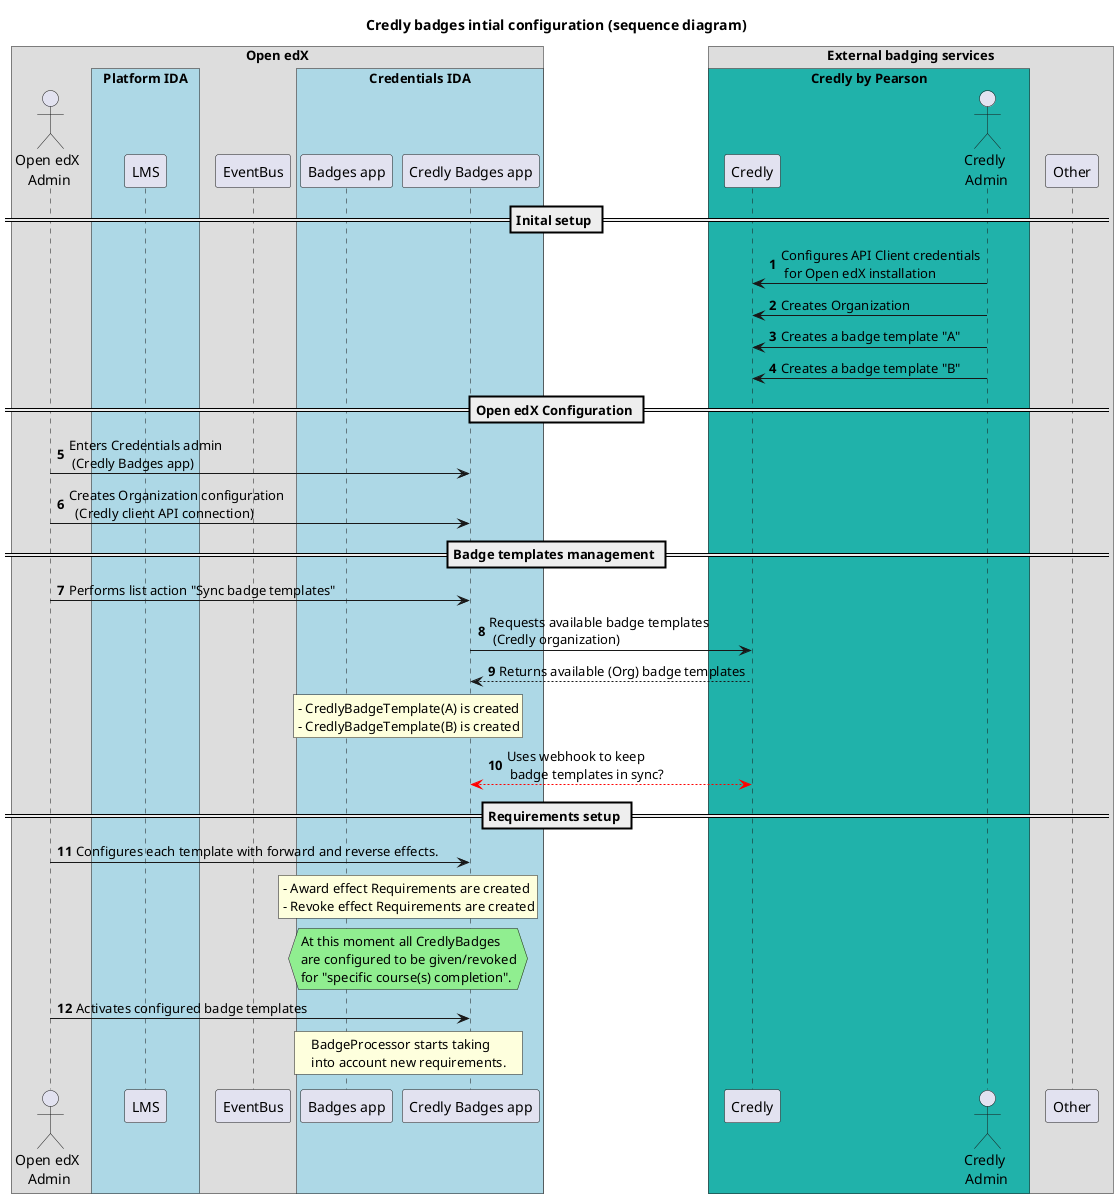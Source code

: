@startuml name "Credly Badges setup"

!pragma teoz true
autonumber

title "Credly badges intial configuration (sequence diagram)"

box "Open edX"
    actor           "Open edX\n Admin" as oex_admin
    box "Platform IDA" #LightBlue
        participant     "LMS" as lms
    end box
    participant     "EventBus" as ebus
    box "Credentials IDA" #LightBlue
        participant     "Badges app" as badges
        participant     "Credly Badges app" as backend
    end box
end box
box "External badging services"
    box "Credly by Pearson" #LightSeaGreen
        participant     "Credly" as credly
        actor           "Credly\n Admin" as credly_admin
    end box
    participant     "Other" as other
end box


== Inital setup ==

credly_admin -> credly : Configures API Client credentials\n for Open edX installation

credly_admin -> credly : Creates Organization
credly_admin -> credly : Creates a badge template "A"
credly_admin -> credly : Creates a badge template "B"


== Open edX Configuration ==

oex_admin -> backend : Enters Credentials admin\n (Credly Badges app)
oex_admin -> backend : Creates Organization configuration\n  (Credly client API connection)


== Badge templates management ==

oex_admin -> backend : Performs list action "Sync badge templates"
backend -> credly : Requests available badge templates\n (Credly organization)
backend <-- credly : Returns available (Org) badge templates

rnote over badges,backend
    - CredlyBadgeTemplate(A) is created
    - CredlyBadgeTemplate(B) is created
endrnote

backend <-[#red]-> credly : Uses webhook to keep\n badge templates in sync?


== Requirements setup ==

oex_admin -> backend : Configures each template with forward and reverse effects.

rnote over badges,backend
    - Award effect Requirements are created
    - Revoke effect Requirements are created
endrnote

hnote over badges,backend #LightGreen
    At this moment all CredlyBadges
    are configured to be given/revoked
    for "specific course(s) completion".
endhnote

oex_admin -> backend : Activates configured badge templates

rnote over badges,backend
    BadgeProcessor starts taking
    into account new requirements.
endhnote
@enduml